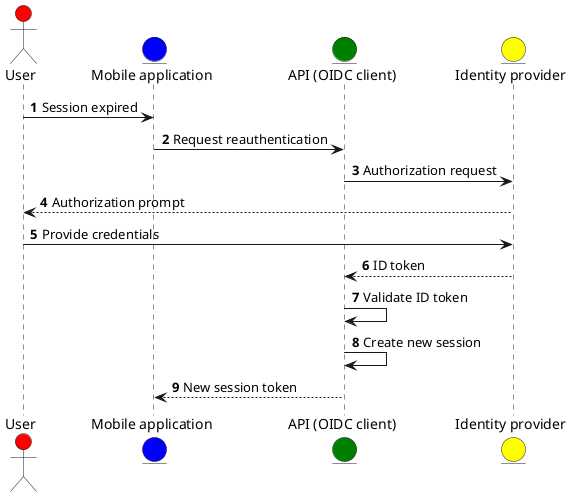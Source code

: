 @startuml

autonumber

actor "User" #red
entity "Mobile application" #blue
entity "API (OIDC client)" #green
entity "Identity provider" #yellow

"User" -> "Mobile application": Session expired
"Mobile application" -> "API (OIDC client)": Request reauthentication
"API (OIDC client)" -> "Identity provider": Authorization request
"Identity provider" --> "User": Authorization prompt
"User" -> "Identity provider": Provide credentials
"Identity provider" --> "API (OIDC client)": ID token
"API (OIDC client)" -> "API (OIDC client)": Validate ID token
"API (OIDC client)" -> "API (OIDC client)": Create new session
"API (OIDC client)" --> "Mobile application": New session token

@enduml
